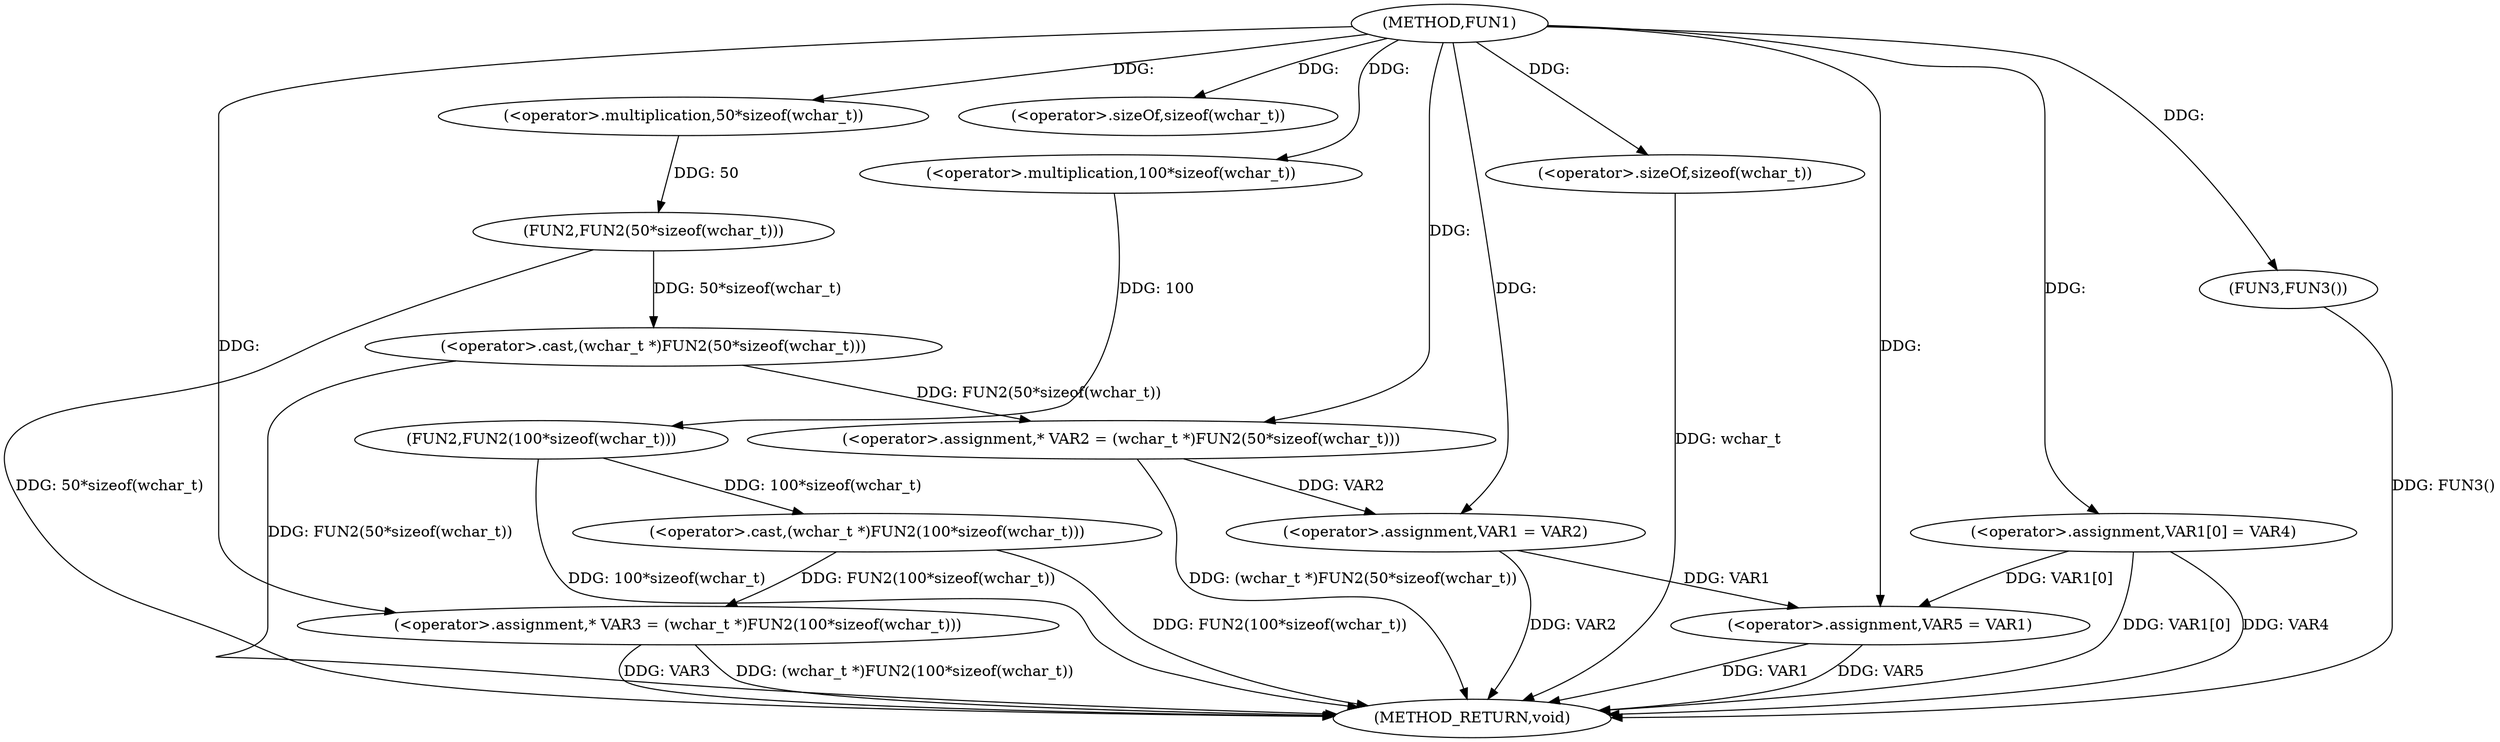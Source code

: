 digraph FUN1 {  
"1000100" [label = "(METHOD,FUN1)" ]
"1000135" [label = "(METHOD_RETURN,void)" ]
"1000104" [label = "(<operator>.assignment,* VAR2 = (wchar_t *)FUN2(50*sizeof(wchar_t)))" ]
"1000106" [label = "(<operator>.cast,(wchar_t *)FUN2(50*sizeof(wchar_t)))" ]
"1000108" [label = "(FUN2,FUN2(50*sizeof(wchar_t)))" ]
"1000109" [label = "(<operator>.multiplication,50*sizeof(wchar_t))" ]
"1000111" [label = "(<operator>.sizeOf,sizeof(wchar_t))" ]
"1000114" [label = "(<operator>.assignment,* VAR3 = (wchar_t *)FUN2(100*sizeof(wchar_t)))" ]
"1000116" [label = "(<operator>.cast,(wchar_t *)FUN2(100*sizeof(wchar_t)))" ]
"1000118" [label = "(FUN2,FUN2(100*sizeof(wchar_t)))" ]
"1000119" [label = "(<operator>.multiplication,100*sizeof(wchar_t))" ]
"1000121" [label = "(<operator>.sizeOf,sizeof(wchar_t))" ]
"1000123" [label = "(<operator>.assignment,VAR1 = VAR2)" ]
"1000126" [label = "(<operator>.assignment,VAR1[0] = VAR4)" ]
"1000131" [label = "(<operator>.assignment,VAR5 = VAR1)" ]
"1000134" [label = "(FUN3,FUN3())" ]
  "1000123" -> "1000135"  [ label = "DDG: VAR2"] 
  "1000106" -> "1000135"  [ label = "DDG: FUN2(50*sizeof(wchar_t))"] 
  "1000134" -> "1000135"  [ label = "DDG: FUN3()"] 
  "1000126" -> "1000135"  [ label = "DDG: VAR1[0]"] 
  "1000116" -> "1000135"  [ label = "DDG: FUN2(100*sizeof(wchar_t))"] 
  "1000131" -> "1000135"  [ label = "DDG: VAR1"] 
  "1000121" -> "1000135"  [ label = "DDG: wchar_t"] 
  "1000118" -> "1000135"  [ label = "DDG: 100*sizeof(wchar_t)"] 
  "1000114" -> "1000135"  [ label = "DDG: (wchar_t *)FUN2(100*sizeof(wchar_t))"] 
  "1000126" -> "1000135"  [ label = "DDG: VAR4"] 
  "1000131" -> "1000135"  [ label = "DDG: VAR5"] 
  "1000114" -> "1000135"  [ label = "DDG: VAR3"] 
  "1000104" -> "1000135"  [ label = "DDG: (wchar_t *)FUN2(50*sizeof(wchar_t))"] 
  "1000108" -> "1000135"  [ label = "DDG: 50*sizeof(wchar_t)"] 
  "1000106" -> "1000104"  [ label = "DDG: FUN2(50*sizeof(wchar_t))"] 
  "1000100" -> "1000104"  [ label = "DDG: "] 
  "1000108" -> "1000106"  [ label = "DDG: 50*sizeof(wchar_t)"] 
  "1000109" -> "1000108"  [ label = "DDG: 50"] 
  "1000100" -> "1000109"  [ label = "DDG: "] 
  "1000100" -> "1000111"  [ label = "DDG: "] 
  "1000116" -> "1000114"  [ label = "DDG: FUN2(100*sizeof(wchar_t))"] 
  "1000100" -> "1000114"  [ label = "DDG: "] 
  "1000118" -> "1000116"  [ label = "DDG: 100*sizeof(wchar_t)"] 
  "1000119" -> "1000118"  [ label = "DDG: 100"] 
  "1000100" -> "1000119"  [ label = "DDG: "] 
  "1000100" -> "1000121"  [ label = "DDG: "] 
  "1000104" -> "1000123"  [ label = "DDG: VAR2"] 
  "1000100" -> "1000123"  [ label = "DDG: "] 
  "1000100" -> "1000126"  [ label = "DDG: "] 
  "1000126" -> "1000131"  [ label = "DDG: VAR1[0]"] 
  "1000123" -> "1000131"  [ label = "DDG: VAR1"] 
  "1000100" -> "1000131"  [ label = "DDG: "] 
  "1000100" -> "1000134"  [ label = "DDG: "] 
}
